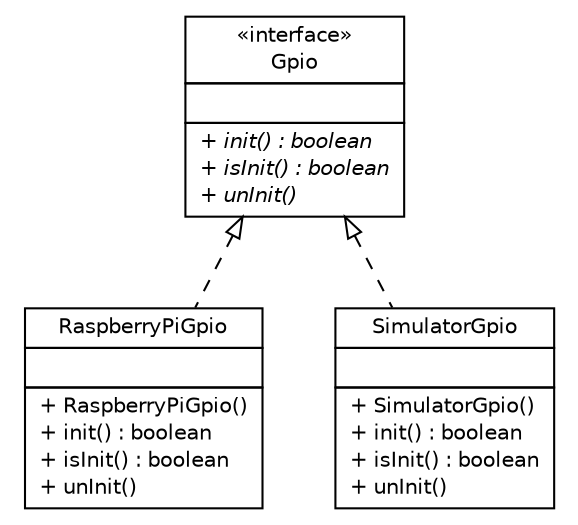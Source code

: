 #!/usr/local/bin/dot
#
# Class diagram 
# Generated by UMLGraph version 5.1 (http://www.umlgraph.org/)
#

digraph G {
	edge [fontname="Helvetica",fontsize=10,labelfontname="Helvetica",labelfontsize=10];
	node [fontname="Helvetica",fontsize=10,shape=plaintext];
	nodesep=0.25;
	ranksep=0.5;
	// com.connectlife.coreserver.gpio.RaspberryPiGpio
	c448 [label=<<table title="com.connectlife.coreserver.gpio.RaspberryPiGpio" border="0" cellborder="1" cellspacing="0" cellpadding="2" port="p" href="./RaspberryPiGpio.html">
		<tr><td><table border="0" cellspacing="0" cellpadding="1">
<tr><td align="center" balign="center"> RaspberryPiGpio </td></tr>
		</table></td></tr>
		<tr><td><table border="0" cellspacing="0" cellpadding="1">
<tr><td align="left" balign="left">  </td></tr>
		</table></td></tr>
		<tr><td><table border="0" cellspacing="0" cellpadding="1">
<tr><td align="left" balign="left"> + RaspberryPiGpio() </td></tr>
<tr><td align="left" balign="left"> + init() : boolean </td></tr>
<tr><td align="left" balign="left"> + isInit() : boolean </td></tr>
<tr><td align="left" balign="left"> + unInit() </td></tr>
		</table></td></tr>
		</table>>, fontname="Helvetica", fontcolor="black", fontsize=10.0];
	// com.connectlife.coreserver.gpio.SimulatorGpio
	c449 [label=<<table title="com.connectlife.coreserver.gpio.SimulatorGpio" border="0" cellborder="1" cellspacing="0" cellpadding="2" port="p" href="./SimulatorGpio.html">
		<tr><td><table border="0" cellspacing="0" cellpadding="1">
<tr><td align="center" balign="center"> SimulatorGpio </td></tr>
		</table></td></tr>
		<tr><td><table border="0" cellspacing="0" cellpadding="1">
<tr><td align="left" balign="left">  </td></tr>
		</table></td></tr>
		<tr><td><table border="0" cellspacing="0" cellpadding="1">
<tr><td align="left" balign="left"> + SimulatorGpio() </td></tr>
<tr><td align="left" balign="left"> + init() : boolean </td></tr>
<tr><td align="left" balign="left"> + isInit() : boolean </td></tr>
<tr><td align="left" balign="left"> + unInit() </td></tr>
		</table></td></tr>
		</table>>, fontname="Helvetica", fontcolor="black", fontsize=10.0];
	// com.connectlife.coreserver.gpio.Gpio
	c450 [label=<<table title="com.connectlife.coreserver.gpio.Gpio" border="0" cellborder="1" cellspacing="0" cellpadding="2" port="p" href="./Gpio.html">
		<tr><td><table border="0" cellspacing="0" cellpadding="1">
<tr><td align="center" balign="center"> &#171;interface&#187; </td></tr>
<tr><td align="center" balign="center"> Gpio </td></tr>
		</table></td></tr>
		<tr><td><table border="0" cellspacing="0" cellpadding="1">
<tr><td align="left" balign="left">  </td></tr>
		</table></td></tr>
		<tr><td><table border="0" cellspacing="0" cellpadding="1">
<tr><td align="left" balign="left"><font face="Helvetica-Oblique" point-size="10.0"> + init() : boolean </font></td></tr>
<tr><td align="left" balign="left"><font face="Helvetica-Oblique" point-size="10.0"> + isInit() : boolean </font></td></tr>
<tr><td align="left" balign="left"><font face="Helvetica-Oblique" point-size="10.0"> + unInit() </font></td></tr>
		</table></td></tr>
		</table>>, fontname="Helvetica", fontcolor="black", fontsize=10.0];
	//com.connectlife.coreserver.gpio.RaspberryPiGpio implements com.connectlife.coreserver.gpio.Gpio
	c450:p -> c448:p [dir=back,arrowtail=empty,style=dashed];
	//com.connectlife.coreserver.gpio.SimulatorGpio implements com.connectlife.coreserver.gpio.Gpio
	c450:p -> c449:p [dir=back,arrowtail=empty,style=dashed];
}

